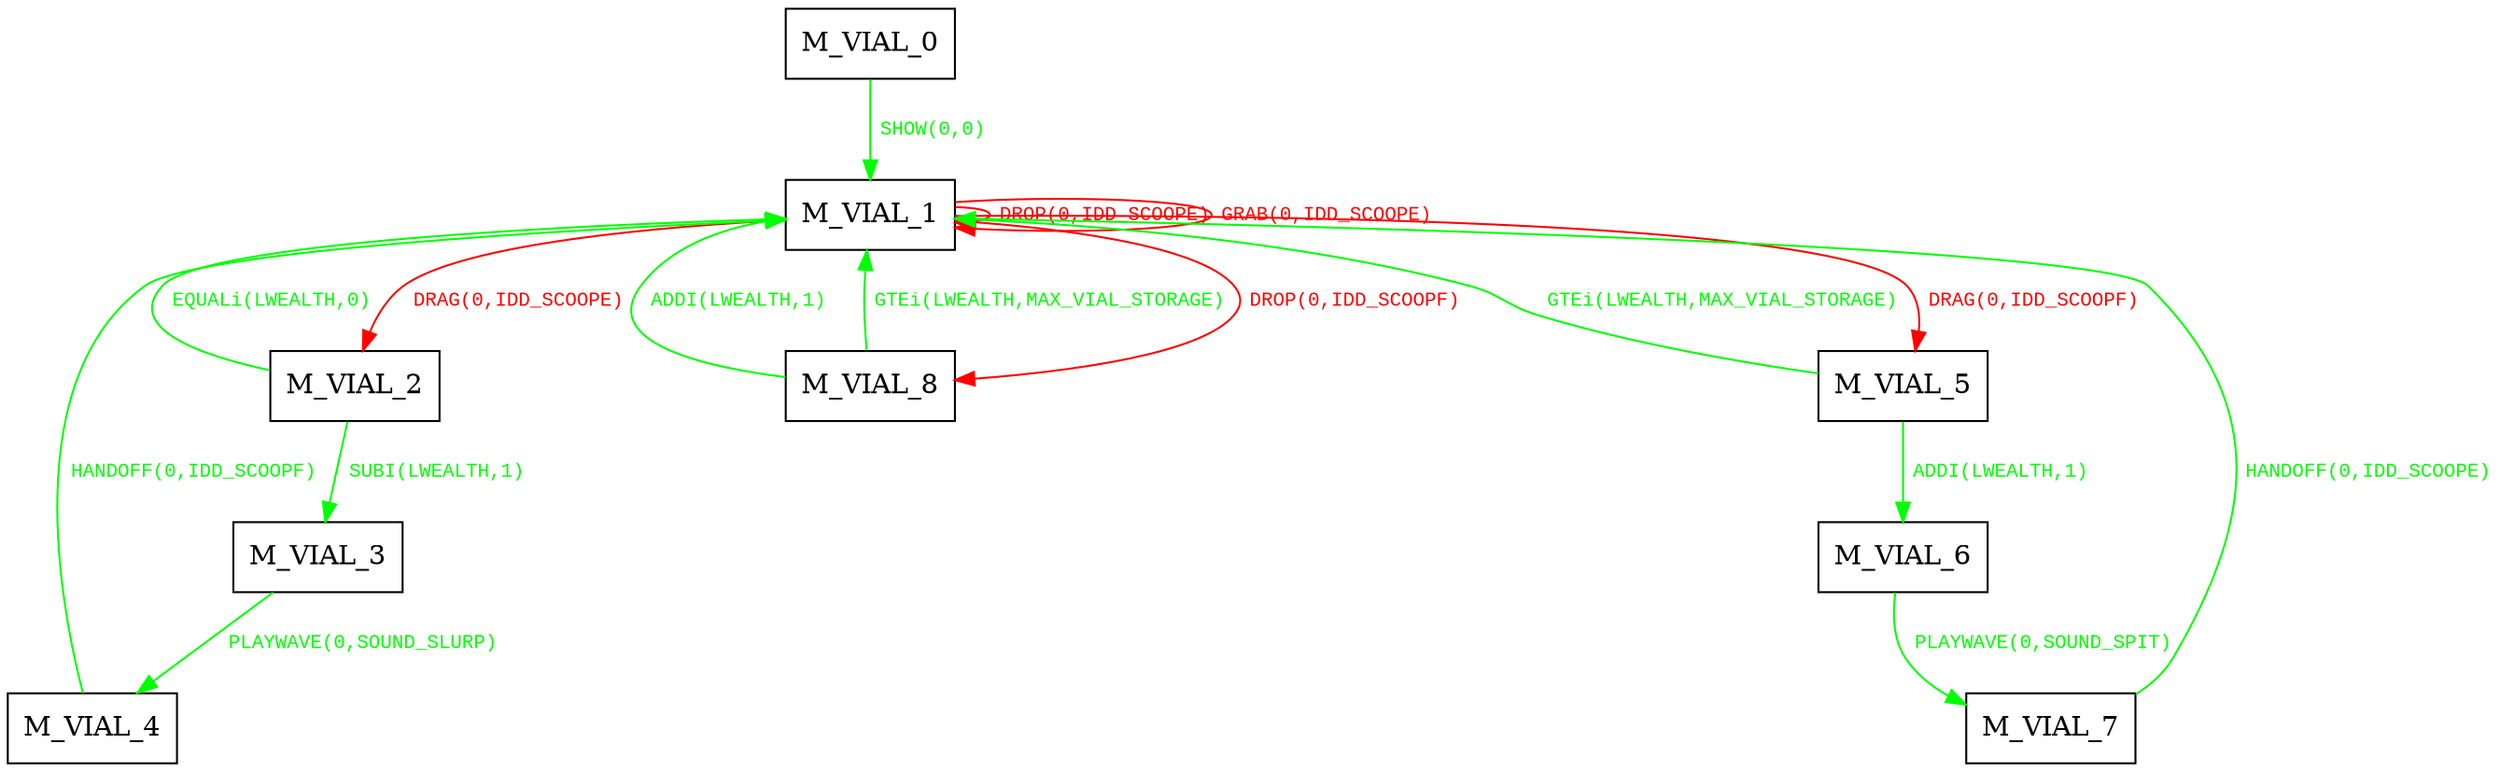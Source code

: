 digraph {
 node [shape=record];
"M_VIAL_0" -> "M_VIAL_1"[color=green, fontcolor=green, label=< <font face="Courier New" point-size="10">
SHOW(0,0)<br/>
</font>>];
"M_VIAL_1" -> "M_VIAL_2"[color=red, fontcolor=red, label=< <font face="Courier New" point-size="10">
DRAG(0,IDD_SCOOPE)<br/>
</font>>];
"M_VIAL_1" -> "M_VIAL_5"[color=red, fontcolor=red, label=< <font face="Courier New" point-size="10">
DRAG(0,IDD_SCOOPF)<br/>
</font>>];
"M_VIAL_1" -> "M_VIAL_1"[color=red, fontcolor=red, label=< <font face="Courier New" point-size="10">
DROP(0,IDD_SCOOPE)<br/>
</font>>];
"M_VIAL_1" -> "M_VIAL_8"[color=red, fontcolor=red, label=< <font face="Courier New" point-size="10">
DROP(0,IDD_SCOOPF)<br/>
</font>>];
"M_VIAL_1" -> "M_VIAL_1"[color=red, fontcolor=red, label=< <font face="Courier New" point-size="10">
GRAB(0,IDD_SCOOPE)<br/>
</font>>];
"M_VIAL_2" -> "M_VIAL_1"[color=green, fontcolor=green, label=< <font face="Courier New" point-size="10">
EQUALi(LWEALTH,0)<br/>
</font>>];
"M_VIAL_2" -> "M_VIAL_3"[color=green, fontcolor=green, label=< <font face="Courier New" point-size="10">
SUBI(LWEALTH,1)<br/>
</font>>];
"M_VIAL_3" -> "M_VIAL_4"[color=green, fontcolor=green, label=< <font face="Courier New" point-size="10">
PLAYWAVE(0,SOUND_SLURP)<br/>
</font>>];
"M_VIAL_4" -> "M_VIAL_1"[color=green, fontcolor=green, label=< <font face="Courier New" point-size="10">
HANDOFF(0,IDD_SCOOPF)<br/>
</font>>];
"M_VIAL_5" -> "M_VIAL_6"[color=green, fontcolor=green, label=< <font face="Courier New" point-size="10">
ADDI(LWEALTH,1)<br/>
</font>>];
"M_VIAL_5" -> "M_VIAL_1"[color=green, fontcolor=green, label=< <font face="Courier New" point-size="10">
GTEi(LWEALTH,MAX_VIAL_STORAGE)<br/>
</font>>];
"M_VIAL_6" -> "M_VIAL_7"[color=green, fontcolor=green, label=< <font face="Courier New" point-size="10">
PLAYWAVE(0,SOUND_SPIT)<br/>
</font>>];
"M_VIAL_7" -> "M_VIAL_1"[color=green, fontcolor=green, label=< <font face="Courier New" point-size="10">
HANDOFF(0,IDD_SCOOPE)<br/>
</font>>];
"M_VIAL_8" -> "M_VIAL_1"[color=green, fontcolor=green, label=< <font face="Courier New" point-size="10">
ADDI(LWEALTH,1)<br/>
</font>>];
"M_VIAL_8" -> "M_VIAL_1"[color=green, fontcolor=green, label=< <font face="Courier New" point-size="10">
GTEi(LWEALTH,MAX_VIAL_STORAGE)<br/>
</font>>];
}
